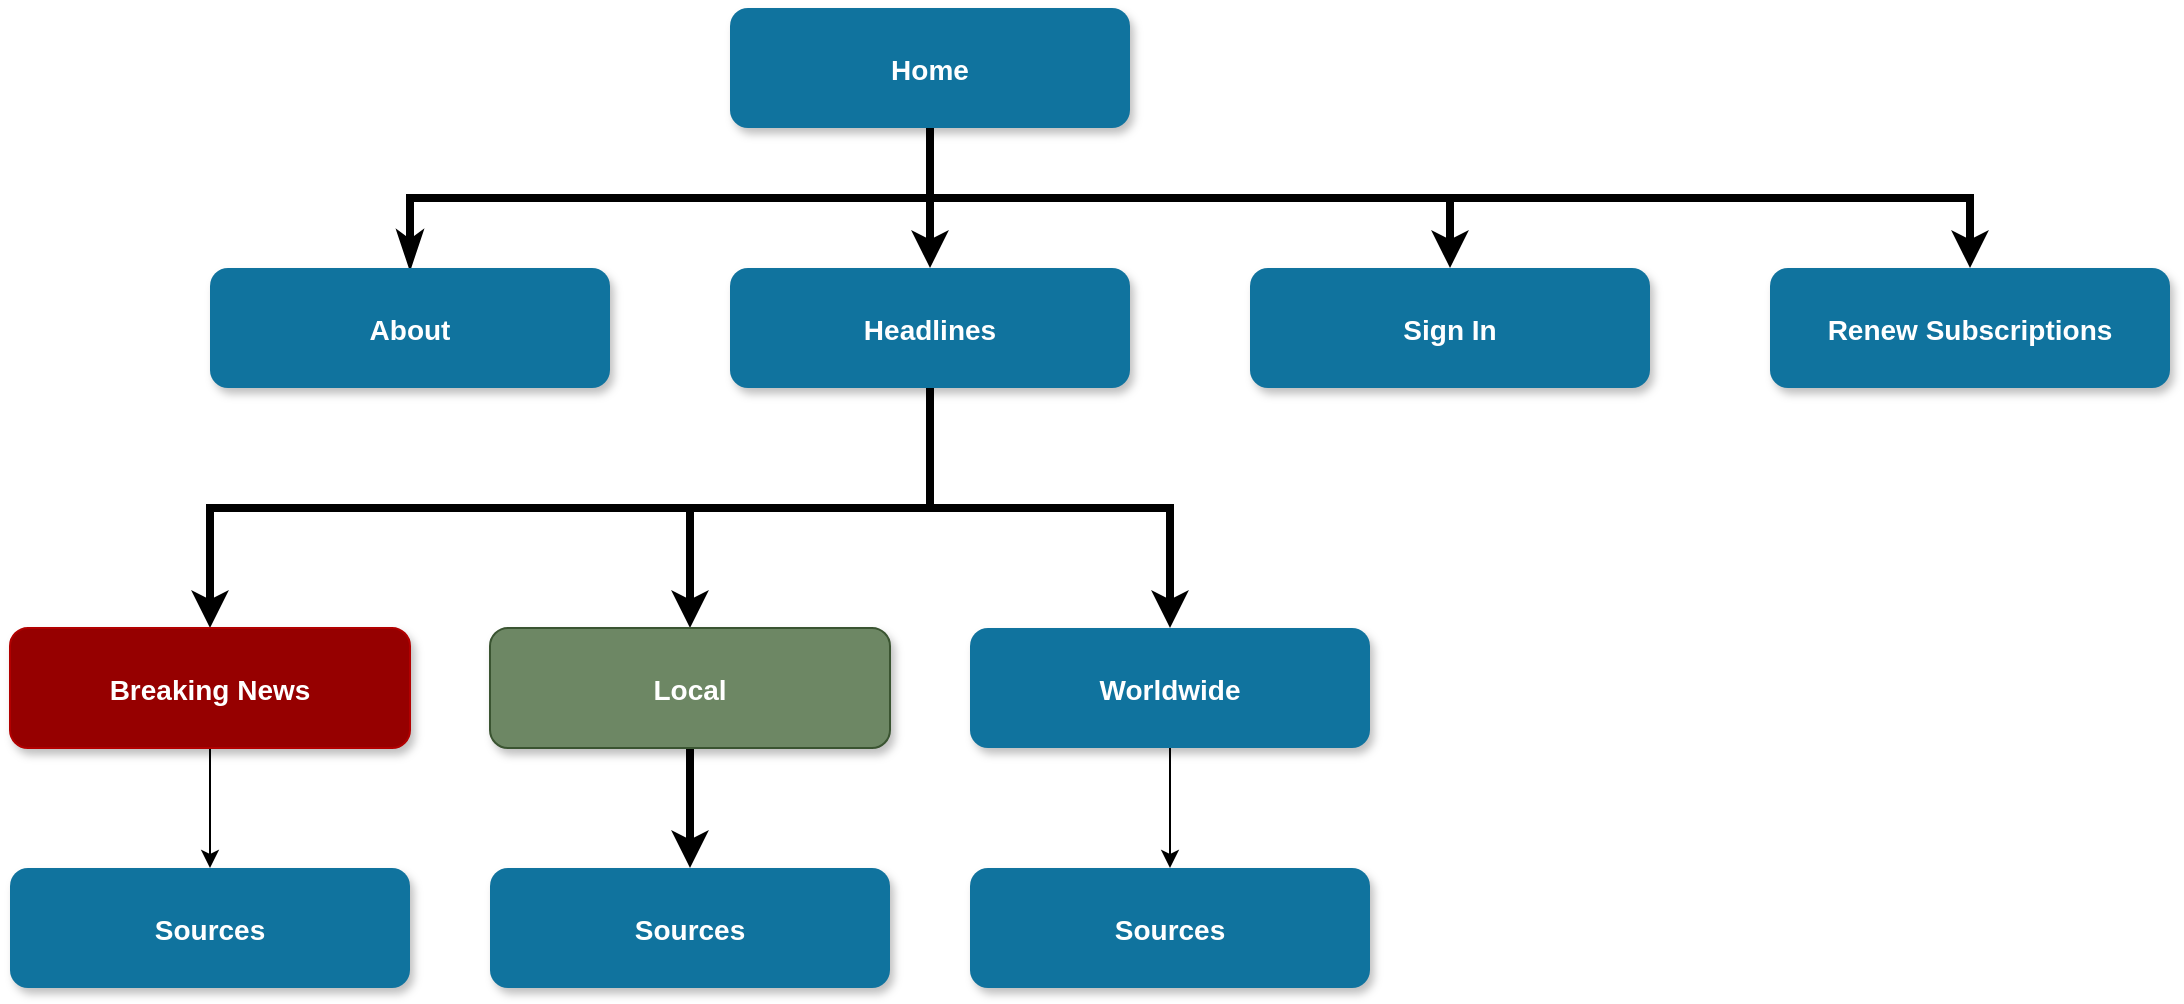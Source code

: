 <mxfile version="24.9.0">
  <diagram name="Page-1" id="97916047-d0de-89f5-080d-49f4d83e522f">
    <mxGraphModel dx="1434" dy="782" grid="1" gridSize="10" guides="1" tooltips="1" connect="1" arrows="1" fold="1" page="1" pageScale="1.5" pageWidth="1169" pageHeight="827" background="none" math="0" shadow="0">
      <root>
        <mxCell id="0" />
        <mxCell id="1" parent="0" />
        <mxCell id="gh4AFLtf49SiMaX5E5eq-73" style="edgeStyle=orthogonalEdgeStyle;rounded=0;orthogonalLoop=1;jettySize=auto;html=1;exitX=0.5;exitY=1;exitDx=0;exitDy=0;entryX=0.5;entryY=0;entryDx=0;entryDy=0;strokeWidth=4;" edge="1" parent="1" source="2" target="gh4AFLtf49SiMaX5E5eq-63">
          <mxGeometry relative="1" as="geometry" />
        </mxCell>
        <mxCell id="gh4AFLtf49SiMaX5E5eq-77" style="edgeStyle=orthogonalEdgeStyle;rounded=0;orthogonalLoop=1;jettySize=auto;html=1;exitX=0.5;exitY=1;exitDx=0;exitDy=0;entryX=0.5;entryY=0;entryDx=0;entryDy=0;strokeWidth=4;" edge="1" parent="1" source="2" target="gh4AFLtf49SiMaX5E5eq-62">
          <mxGeometry relative="1" as="geometry" />
        </mxCell>
        <mxCell id="2" value="Home" style="rounded=1;fillColor=#10739E;strokeColor=none;shadow=1;gradientColor=none;fontStyle=1;fontColor=#FFFFFF;fontSize=14;" parent="1" vertex="1">
          <mxGeometry x="540" y="210" width="200" height="60" as="geometry" />
        </mxCell>
        <mxCell id="gh4AFLtf49SiMaX5E5eq-58" value="" style="endArrow=none;html=1;rounded=0;edgeStyle=elbowEdgeStyle;elbow=vertical;entryX=0.5;entryY=1;entryDx=0;entryDy=0;strokeWidth=4;startArrow=classicThin;startFill=1;exitX=0.5;exitY=0;exitDx=0;exitDy=0;" edge="1" parent="1" source="gh4AFLtf49SiMaX5E5eq-61" target="2">
          <mxGeometry width="50" height="50" relative="1" as="geometry">
            <mxPoint x="640" y="330" as="sourcePoint" />
            <mxPoint x="800" y="250" as="targetPoint" />
          </mxGeometry>
        </mxCell>
        <mxCell id="gh4AFLtf49SiMaX5E5eq-61" value="About" style="rounded=1;fillColor=#10739E;strokeColor=none;shadow=1;gradientColor=none;fontStyle=1;fontColor=#FFFFFF;fontSize=14;" vertex="1" parent="1">
          <mxGeometry x="280" y="340" width="200" height="60" as="geometry" />
        </mxCell>
        <mxCell id="gh4AFLtf49SiMaX5E5eq-62" value="Renew Subscriptions" style="rounded=1;fillColor=#10739E;strokeColor=none;shadow=1;gradientColor=none;fontStyle=1;fontColor=#FFFFFF;fontSize=14;" vertex="1" parent="1">
          <mxGeometry x="1060" y="340" width="200" height="60" as="geometry" />
        </mxCell>
        <mxCell id="gh4AFLtf49SiMaX5E5eq-63" value="Sign In" style="rounded=1;fillColor=#10739E;strokeColor=none;shadow=1;gradientColor=none;fontStyle=1;fontColor=#FFFFFF;fontSize=14;" vertex="1" parent="1">
          <mxGeometry x="800" y="340" width="200" height="60" as="geometry" />
        </mxCell>
        <mxCell id="gh4AFLtf49SiMaX5E5eq-81" style="edgeStyle=orthogonalEdgeStyle;rounded=0;orthogonalLoop=1;jettySize=auto;html=1;exitX=0.5;exitY=1;exitDx=0;exitDy=0;entryX=0.5;entryY=0;entryDx=0;entryDy=0;" edge="1" parent="1" source="gh4AFLtf49SiMaX5E5eq-64" target="gh4AFLtf49SiMaX5E5eq-65">
          <mxGeometry relative="1" as="geometry" />
        </mxCell>
        <mxCell id="gh4AFLtf49SiMaX5E5eq-64" value="Worldwide" style="rounded=1;fillColor=#10739E;strokeColor=none;shadow=1;gradientColor=none;fontStyle=1;fontColor=#FFFFFF;fontSize=14;" vertex="1" parent="1">
          <mxGeometry x="660" y="520" width="200" height="60" as="geometry" />
        </mxCell>
        <mxCell id="gh4AFLtf49SiMaX5E5eq-65" value="Sources" style="rounded=1;fillColor=#10739E;strokeColor=none;shadow=1;gradientColor=none;fontStyle=1;fontColor=#FFFFFF;fontSize=14;" vertex="1" parent="1">
          <mxGeometry x="660" y="640" width="200" height="60" as="geometry" />
        </mxCell>
        <mxCell id="gh4AFLtf49SiMaX5E5eq-74" style="edgeStyle=orthogonalEdgeStyle;rounded=0;orthogonalLoop=1;jettySize=auto;html=1;exitX=0.5;exitY=1;exitDx=0;exitDy=0;entryX=0.5;entryY=0;entryDx=0;entryDy=0;strokeWidth=4;" edge="1" parent="1" source="gh4AFLtf49SiMaX5E5eq-66" target="gh4AFLtf49SiMaX5E5eq-67">
          <mxGeometry relative="1" as="geometry" />
        </mxCell>
        <mxCell id="gh4AFLtf49SiMaX5E5eq-75" style="edgeStyle=orthogonalEdgeStyle;rounded=0;orthogonalLoop=1;jettySize=auto;html=1;exitX=0.5;exitY=1;exitDx=0;exitDy=0;entryX=0.5;entryY=0;entryDx=0;entryDy=0;strokeWidth=4;" edge="1" parent="1" source="gh4AFLtf49SiMaX5E5eq-66" target="gh4AFLtf49SiMaX5E5eq-64">
          <mxGeometry relative="1" as="geometry" />
        </mxCell>
        <mxCell id="gh4AFLtf49SiMaX5E5eq-76" style="edgeStyle=orthogonalEdgeStyle;rounded=0;orthogonalLoop=1;jettySize=auto;html=1;exitX=0.5;exitY=1;exitDx=0;exitDy=0;entryX=0.5;entryY=0;entryDx=0;entryDy=0;strokeWidth=4;" edge="1" parent="1" source="gh4AFLtf49SiMaX5E5eq-66" target="gh4AFLtf49SiMaX5E5eq-68">
          <mxGeometry relative="1" as="geometry" />
        </mxCell>
        <mxCell id="gh4AFLtf49SiMaX5E5eq-66" value="Headlines" style="rounded=1;fillColor=#10739E;strokeColor=none;shadow=1;gradientColor=none;fontStyle=1;fontColor=#FFFFFF;fontSize=14;" vertex="1" parent="1">
          <mxGeometry x="540" y="340" width="200" height="60" as="geometry" />
        </mxCell>
        <mxCell id="gh4AFLtf49SiMaX5E5eq-80" style="edgeStyle=orthogonalEdgeStyle;rounded=0;orthogonalLoop=1;jettySize=auto;html=1;exitX=0.5;exitY=1;exitDx=0;exitDy=0;entryX=0.5;entryY=0;entryDx=0;entryDy=0;strokeWidth=4;" edge="1" parent="1" source="gh4AFLtf49SiMaX5E5eq-67" target="gh4AFLtf49SiMaX5E5eq-78">
          <mxGeometry relative="1" as="geometry" />
        </mxCell>
        <mxCell id="gh4AFLtf49SiMaX5E5eq-67" value="Local " style="rounded=1;fillColor=#6d8764;strokeColor=#3A5431;shadow=1;fontStyle=1;fontColor=#ffffff;fontSize=14;" vertex="1" parent="1">
          <mxGeometry x="420" y="520" width="200" height="60" as="geometry" />
        </mxCell>
        <mxCell id="gh4AFLtf49SiMaX5E5eq-82" style="edgeStyle=orthogonalEdgeStyle;rounded=0;orthogonalLoop=1;jettySize=auto;html=1;exitX=0.5;exitY=1;exitDx=0;exitDy=0;entryX=0.5;entryY=0;entryDx=0;entryDy=0;" edge="1" parent="1" source="gh4AFLtf49SiMaX5E5eq-68" target="gh4AFLtf49SiMaX5E5eq-79">
          <mxGeometry relative="1" as="geometry" />
        </mxCell>
        <mxCell id="gh4AFLtf49SiMaX5E5eq-68" value="Breaking News" style="rounded=1;fillColor=#960000;strokeColor=#B20000;shadow=1;fontStyle=1;fontColor=#ffffff;fontSize=14;" vertex="1" parent="1">
          <mxGeometry x="180" y="520" width="200" height="60" as="geometry" />
        </mxCell>
        <mxCell id="gh4AFLtf49SiMaX5E5eq-71" value="" style="endArrow=classic;html=1;rounded=0;entryX=0.5;entryY=0;entryDx=0;entryDy=0;strokeWidth=4;" edge="1" parent="1" target="gh4AFLtf49SiMaX5E5eq-66">
          <mxGeometry width="50" height="50" relative="1" as="geometry">
            <mxPoint x="640" y="270" as="sourcePoint" />
            <mxPoint x="790" y="370" as="targetPoint" />
          </mxGeometry>
        </mxCell>
        <mxCell id="gh4AFLtf49SiMaX5E5eq-78" value="Sources" style="rounded=1;fillColor=#10739E;strokeColor=none;shadow=1;gradientColor=none;fontStyle=1;fontColor=#FFFFFF;fontSize=14;" vertex="1" parent="1">
          <mxGeometry x="420" y="640" width="200" height="60" as="geometry" />
        </mxCell>
        <mxCell id="gh4AFLtf49SiMaX5E5eq-79" value="Sources" style="rounded=1;fillColor=#10739E;strokeColor=none;shadow=1;gradientColor=none;fontStyle=1;fontColor=#FFFFFF;fontSize=14;" vertex="1" parent="1">
          <mxGeometry x="180" y="640" width="200" height="60" as="geometry" />
        </mxCell>
      </root>
    </mxGraphModel>
  </diagram>
</mxfile>
